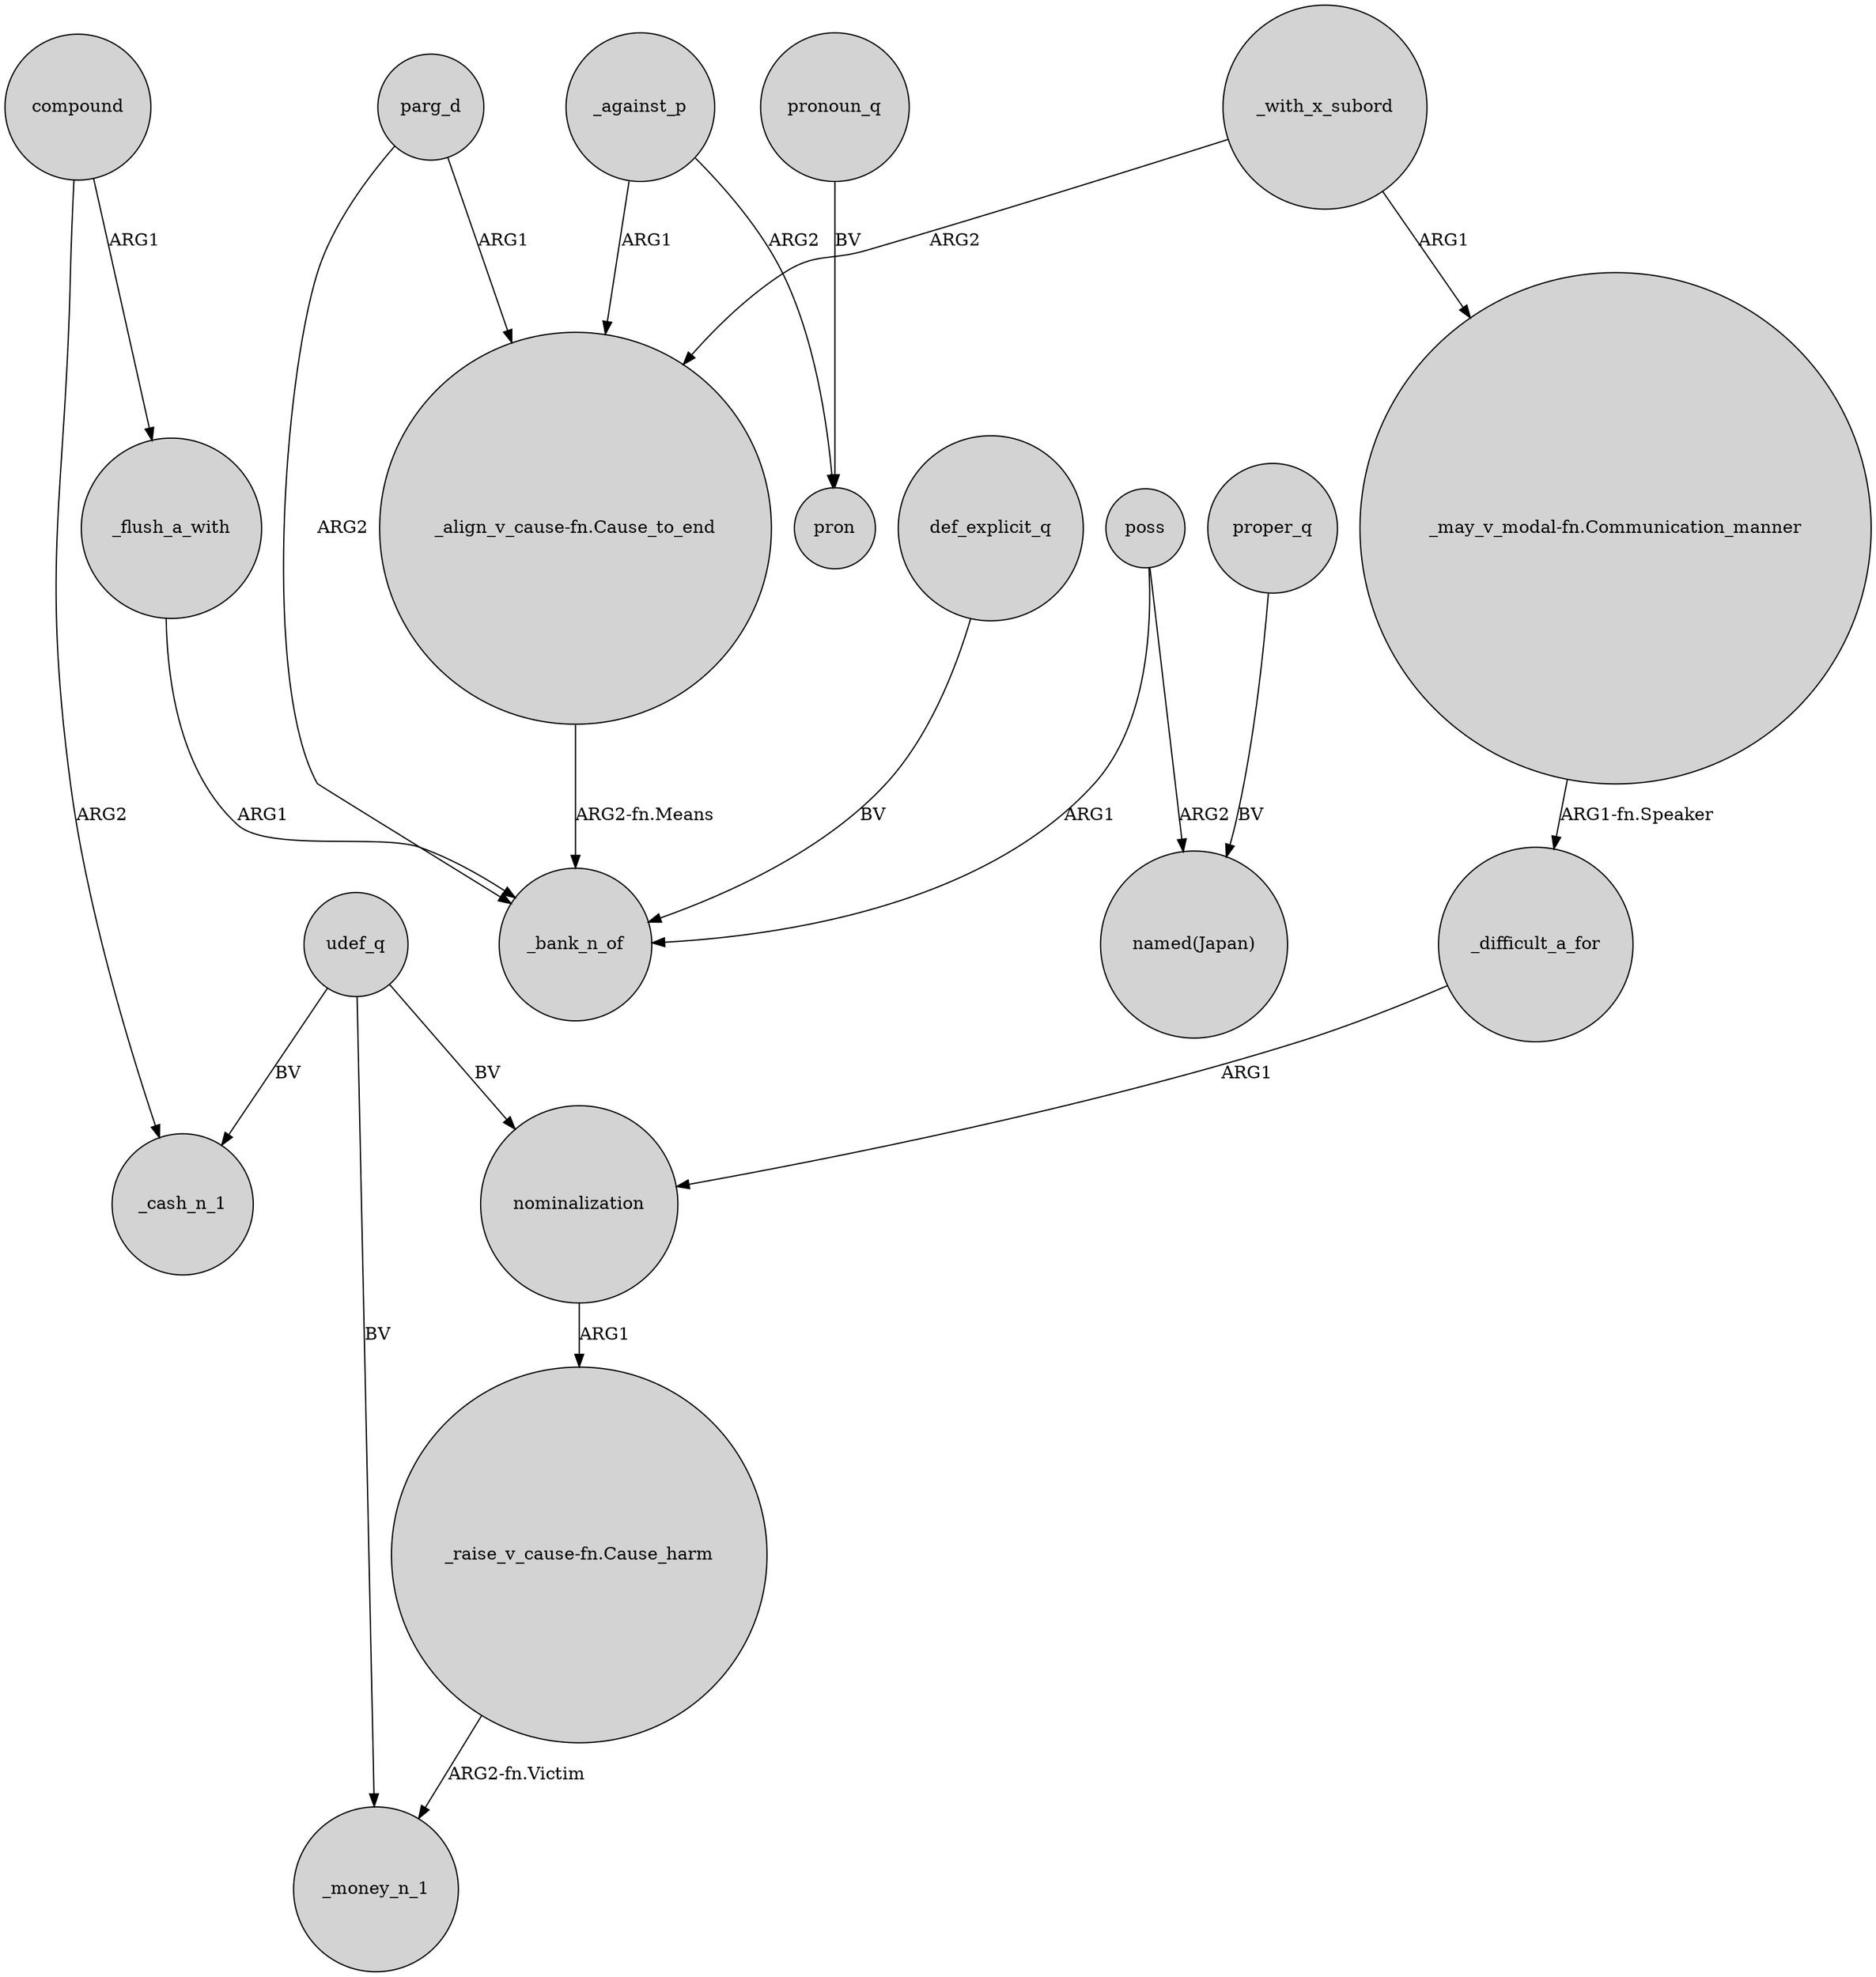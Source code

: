 digraph {
	node [shape=circle style=filled]
	udef_q -> _cash_n_1 [label=BV]
	"_raise_v_cause-fn.Cause_harm" -> _money_n_1 [label="ARG2-fn.Victim"]
	compound -> _cash_n_1 [label=ARG2]
	def_explicit_q -> _bank_n_of [label=BV]
	parg_d -> _bank_n_of [label=ARG2]
	poss -> "named(Japan)" [label=ARG2]
	udef_q -> nominalization [label=BV]
	_against_p -> "_align_v_cause-fn.Cause_to_end" [label=ARG1]
	parg_d -> "_align_v_cause-fn.Cause_to_end" [label=ARG1]
	nominalization -> "_raise_v_cause-fn.Cause_harm" [label=ARG1]
	compound -> _flush_a_with [label=ARG1]
	pronoun_q -> pron [label=BV]
	poss -> _bank_n_of [label=ARG1]
	udef_q -> _money_n_1 [label=BV]
	"_align_v_cause-fn.Cause_to_end" -> _bank_n_of [label="ARG2-fn.Means"]
	_difficult_a_for -> nominalization [label=ARG1]
	proper_q -> "named(Japan)" [label=BV]
	"_may_v_modal-fn.Communication_manner" -> _difficult_a_for [label="ARG1-fn.Speaker"]
	_with_x_subord -> "_align_v_cause-fn.Cause_to_end" [label=ARG2]
	_with_x_subord -> "_may_v_modal-fn.Communication_manner" [label=ARG1]
	_flush_a_with -> _bank_n_of [label=ARG1]
	_against_p -> pron [label=ARG2]
}
